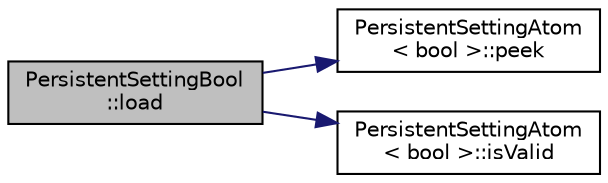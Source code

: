 digraph "PersistentSettingBool::load"
{
  edge [fontname="Helvetica",fontsize="10",labelfontname="Helvetica",labelfontsize="10"];
  node [fontname="Helvetica",fontsize="10",shape=record];
  rankdir="LR";
  Node2 [label="PersistentSettingBool\l::load",height=0.2,width=0.4,color="black", fillcolor="grey75", style="filled", fontcolor="black"];
  Node2 -> Node3 [color="midnightblue",fontsize="10",style="solid",fontname="Helvetica"];
  Node3 [label="PersistentSettingAtom\l\< bool \>::peek",height=0.2,width=0.4,color="black", fillcolor="white", style="filled",URL="$classPersistentSettingAtom.html#a2a06a3e5f249e2ed5fd9fca387f44473",tooltip="peek at what is in EEPROM for this setting (may not be a valid value) "];
  Node2 -> Node4 [color="midnightblue",fontsize="10",style="solid",fontname="Helvetica"];
  Node4 [label="PersistentSettingAtom\l\< bool \>::isValid",height=0.2,width=0.4,color="black", fillcolor="white", style="filled",URL="$classPersistentSettingAtom.html#af8bb87b4c901e1fa1a693aa4673eaf44",tooltip="Validation of String representation. "];
}
